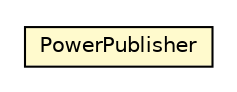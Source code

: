 #!/usr/local/bin/dot
#
# Class diagram 
# Generated by UMLGraph version R5_6-24-gf6e263 (http://www.umlgraph.org/)
#

digraph G {
	edge [fontname="Helvetica",fontsize=10,labelfontname="Helvetica",labelfontsize=10];
	node [fontname="Helvetica",fontsize=10,shape=plaintext];
	nodesep=0.25;
	ranksep=0.5;
	// org.universAAL.lddi.zwave.exporter.PowerConsumption.PowerPublisher
	c6442404 [label=<<table title="org.universAAL.lddi.zwave.exporter.PowerConsumption.PowerPublisher" border="0" cellborder="1" cellspacing="0" cellpadding="2" port="p" bgcolor="lemonChiffon" href="./PowerPublisher.html">
		<tr><td><table border="0" cellspacing="0" cellpadding="1">
<tr><td align="center" balign="center"> PowerPublisher </td></tr>
		</table></td></tr>
		</table>>, URL="./PowerPublisher.html", fontname="Helvetica", fontcolor="black", fontsize=10.0];
}


